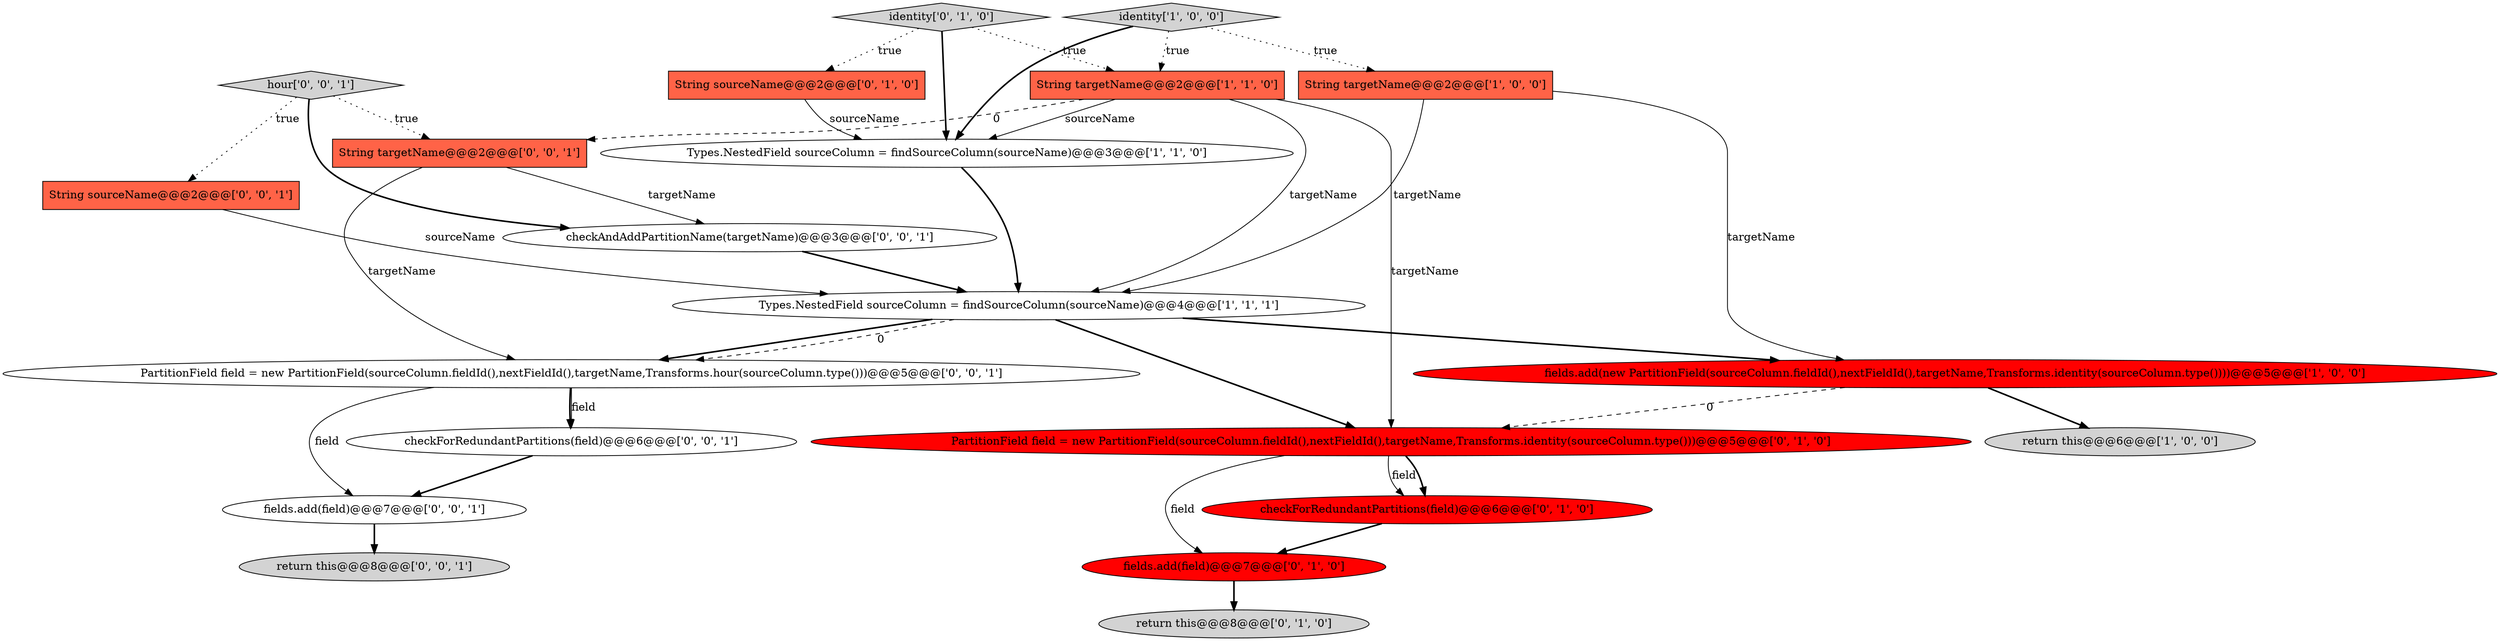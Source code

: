 digraph {
0 [style = filled, label = "String targetName@@@2@@@['1', '0', '0']", fillcolor = tomato, shape = box image = "AAA0AAABBB1BBB"];
17 [style = filled, label = "fields.add(field)@@@7@@@['0', '0', '1']", fillcolor = white, shape = ellipse image = "AAA0AAABBB3BBB"];
10 [style = filled, label = "identity['0', '1', '0']", fillcolor = lightgray, shape = diamond image = "AAA0AAABBB2BBB"];
12 [style = filled, label = "fields.add(field)@@@7@@@['0', '1', '0']", fillcolor = red, shape = ellipse image = "AAA1AAABBB2BBB"];
5 [style = filled, label = "identity['1', '0', '0']", fillcolor = lightgray, shape = diamond image = "AAA0AAABBB1BBB"];
8 [style = filled, label = "checkForRedundantPartitions(field)@@@6@@@['0', '1', '0']", fillcolor = red, shape = ellipse image = "AAA1AAABBB2BBB"];
11 [style = filled, label = "PartitionField field = new PartitionField(sourceColumn.fieldId(),nextFieldId(),targetName,Transforms.identity(sourceColumn.type()))@@@5@@@['0', '1', '0']", fillcolor = red, shape = ellipse image = "AAA1AAABBB2BBB"];
1 [style = filled, label = "Types.NestedField sourceColumn = findSourceColumn(sourceName)@@@4@@@['1', '1', '1']", fillcolor = white, shape = ellipse image = "AAA0AAABBB1BBB"];
16 [style = filled, label = "String targetName@@@2@@@['0', '0', '1']", fillcolor = tomato, shape = box image = "AAA0AAABBB3BBB"];
14 [style = filled, label = "return this@@@8@@@['0', '0', '1']", fillcolor = lightgray, shape = ellipse image = "AAA0AAABBB3BBB"];
4 [style = filled, label = "String targetName@@@2@@@['1', '1', '0']", fillcolor = tomato, shape = box image = "AAA0AAABBB1BBB"];
20 [style = filled, label = "PartitionField field = new PartitionField(sourceColumn.fieldId(),nextFieldId(),targetName,Transforms.hour(sourceColumn.type()))@@@5@@@['0', '0', '1']", fillcolor = white, shape = ellipse image = "AAA0AAABBB3BBB"];
7 [style = filled, label = "return this@@@8@@@['0', '1', '0']", fillcolor = lightgray, shape = ellipse image = "AAA0AAABBB2BBB"];
6 [style = filled, label = "return this@@@6@@@['1', '0', '0']", fillcolor = lightgray, shape = ellipse image = "AAA0AAABBB1BBB"];
18 [style = filled, label = "checkForRedundantPartitions(field)@@@6@@@['0', '0', '1']", fillcolor = white, shape = ellipse image = "AAA0AAABBB3BBB"];
19 [style = filled, label = "checkAndAddPartitionName(targetName)@@@3@@@['0', '0', '1']", fillcolor = white, shape = ellipse image = "AAA0AAABBB3BBB"];
15 [style = filled, label = "hour['0', '0', '1']", fillcolor = lightgray, shape = diamond image = "AAA0AAABBB3BBB"];
13 [style = filled, label = "String sourceName@@@2@@@['0', '0', '1']", fillcolor = tomato, shape = box image = "AAA0AAABBB3BBB"];
3 [style = filled, label = "fields.add(new PartitionField(sourceColumn.fieldId(),nextFieldId(),targetName,Transforms.identity(sourceColumn.type())))@@@5@@@['1', '0', '0']", fillcolor = red, shape = ellipse image = "AAA1AAABBB1BBB"];
9 [style = filled, label = "String sourceName@@@2@@@['0', '1', '0']", fillcolor = tomato, shape = box image = "AAA0AAABBB2BBB"];
2 [style = filled, label = "Types.NestedField sourceColumn = findSourceColumn(sourceName)@@@3@@@['1', '1', '0']", fillcolor = white, shape = ellipse image = "AAA0AAABBB1BBB"];
4->11 [style = solid, label="targetName"];
11->12 [style = solid, label="field"];
4->16 [style = dashed, label="0"];
13->1 [style = solid, label="sourceName"];
4->1 [style = solid, label="targetName"];
2->1 [style = bold, label=""];
11->8 [style = solid, label="field"];
1->3 [style = bold, label=""];
4->2 [style = solid, label="sourceName"];
18->17 [style = bold, label=""];
1->20 [style = bold, label=""];
3->6 [style = bold, label=""];
5->0 [style = dotted, label="true"];
15->16 [style = dotted, label="true"];
15->19 [style = bold, label=""];
10->9 [style = dotted, label="true"];
12->7 [style = bold, label=""];
5->4 [style = dotted, label="true"];
1->11 [style = bold, label=""];
15->13 [style = dotted, label="true"];
1->20 [style = dashed, label="0"];
0->1 [style = solid, label="targetName"];
20->17 [style = solid, label="field"];
20->18 [style = bold, label=""];
19->1 [style = bold, label=""];
5->2 [style = bold, label=""];
17->14 [style = bold, label=""];
20->18 [style = solid, label="field"];
16->20 [style = solid, label="targetName"];
9->2 [style = solid, label="sourceName"];
11->8 [style = bold, label=""];
10->2 [style = bold, label=""];
16->19 [style = solid, label="targetName"];
10->4 [style = dotted, label="true"];
0->3 [style = solid, label="targetName"];
8->12 [style = bold, label=""];
3->11 [style = dashed, label="0"];
}
